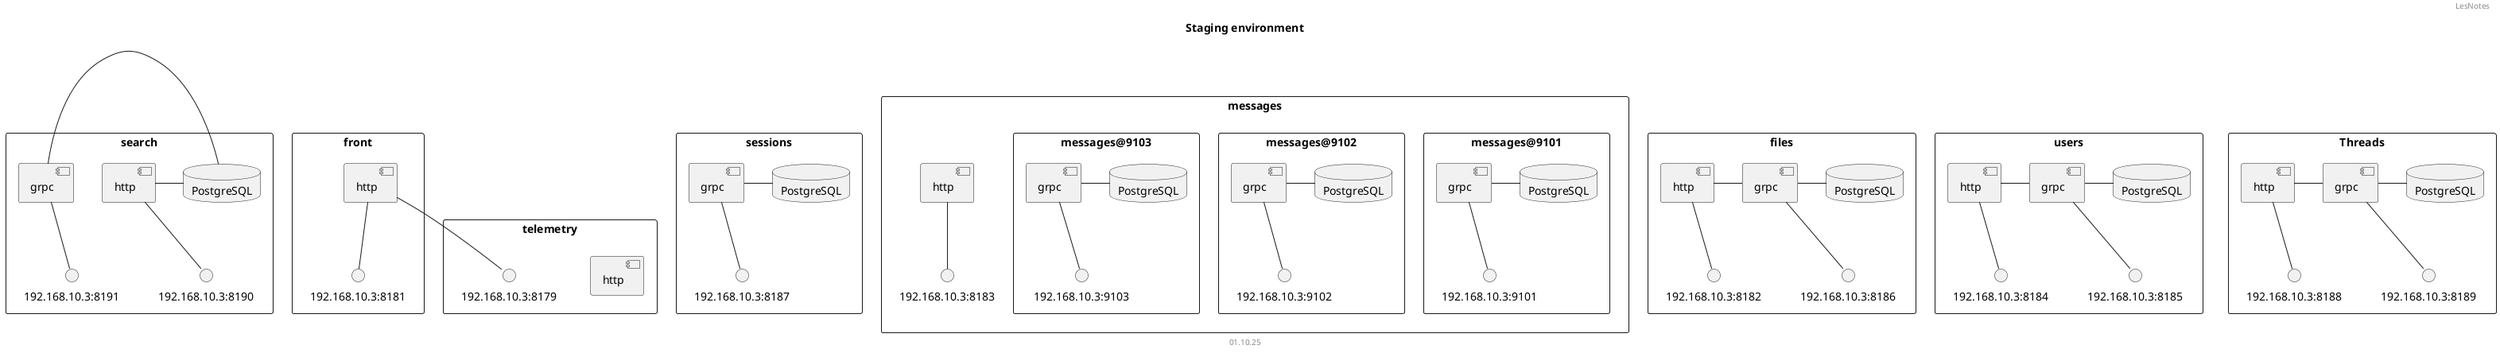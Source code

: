 @startuml

skinparam packageStyle rectangle

top to bottom direction

header LesNotes
title Staging environment

together {
	package users
	package files
	package messages
	package telemetry
	package sessions
	package front
	package search
}

package Front as front {
	component http as front_http
	front_http -- "192.168.10.3:8181"
}

package Telemetry as telemetry {
	component http as telemetry_http
	front_http -- "192.168.10.3:8179"
}

package Users as users {
	component http as users_http
	component grpc as users_grpc
	database PostgreSQL as users_db

	users_http -- "192.168.10.3:8184"
	users_grpc -- "192.168.10.3:8185"

	users_grpc - users_db
	users_http - users_grpc
}

package Files as files {
	component http as files_http
	component grpc as files_grpc
	database PostgreSQL as files_db

	files_http -- "192.168.10.3:8182"
	files_grpc -- "192.168.10.3:8186"

	files_grpc - files_db 
	files_http - files_grpc
}

package Messages as messages {
	component http as messages_http

	messages_http -- "192.168.10.3:8183"

	package "messages@9101" as 9101 {
		component grpc as 9101_grpc
		database PostgreSQL as 9101_db

		9101_grpc -- "192.168.10.3:9101"
		9101_grpc - 9101_db
	}

	package "messages@9102" as 9102 {
		component grpc as 9102_grpc
		database PostgreSQL as 9102_db

		9102_grpc -- "192.168.10.3:9102"
		9102_grpc - 9102_db
	}

	package "messages@9103" as 9103 {
		component grpc as 9103_grpc
		database PostgreSQL as 9103_db

		9103_grpc -- "192.168.10.3:9103"
		9103_grpc - 9103_db
	}
}

package Sessions as sessions {
	component grpc as sessions_grpc
	database PostgreSQL as sessions_db

	sessions_grpc -- "192.168.10.3:8187"

	sessions_grpc - sessions_db
}

package Threads as threads {
	component grpc as threads_grpc
	component http as threads_http
	database PostgreSQL as threads_db

	threads_http -- "192.168.10.3:8188"
	threads_grpc -- "192.168.10.3:8189"

	threads_grpc - threads_db
	threads_http - threads_grpc
}

package Search as search {
	component http as search_http
	component grpc as search_grpc
	database PostgreSQL as search_db

	search_http -- "192.168.10.3:8190"
	search_grpc -- "192.168.10.3:8191"

	search_http - search_db
	search_grpc - search_db
}

footer 01.10.25
@enduml
